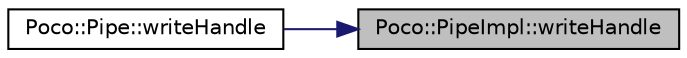 digraph "Poco::PipeImpl::writeHandle"
{
 // LATEX_PDF_SIZE
  edge [fontname="Helvetica",fontsize="10",labelfontname="Helvetica",labelfontsize="10"];
  node [fontname="Helvetica",fontsize="10",shape=record];
  rankdir="RL";
  Node1 [label="Poco::PipeImpl::writeHandle",height=0.2,width=0.4,color="black", fillcolor="grey75", style="filled", fontcolor="black",tooltip=" "];
  Node1 -> Node2 [dir="back",color="midnightblue",fontsize="10",style="solid",fontname="Helvetica"];
  Node2 [label="Poco::Pipe::writeHandle",height=0.2,width=0.4,color="black", fillcolor="white", style="filled",URL="$classPoco_1_1Pipe.html#a402ff2f51e0d0886971d3db709c8d8a7",tooltip=" "];
}
